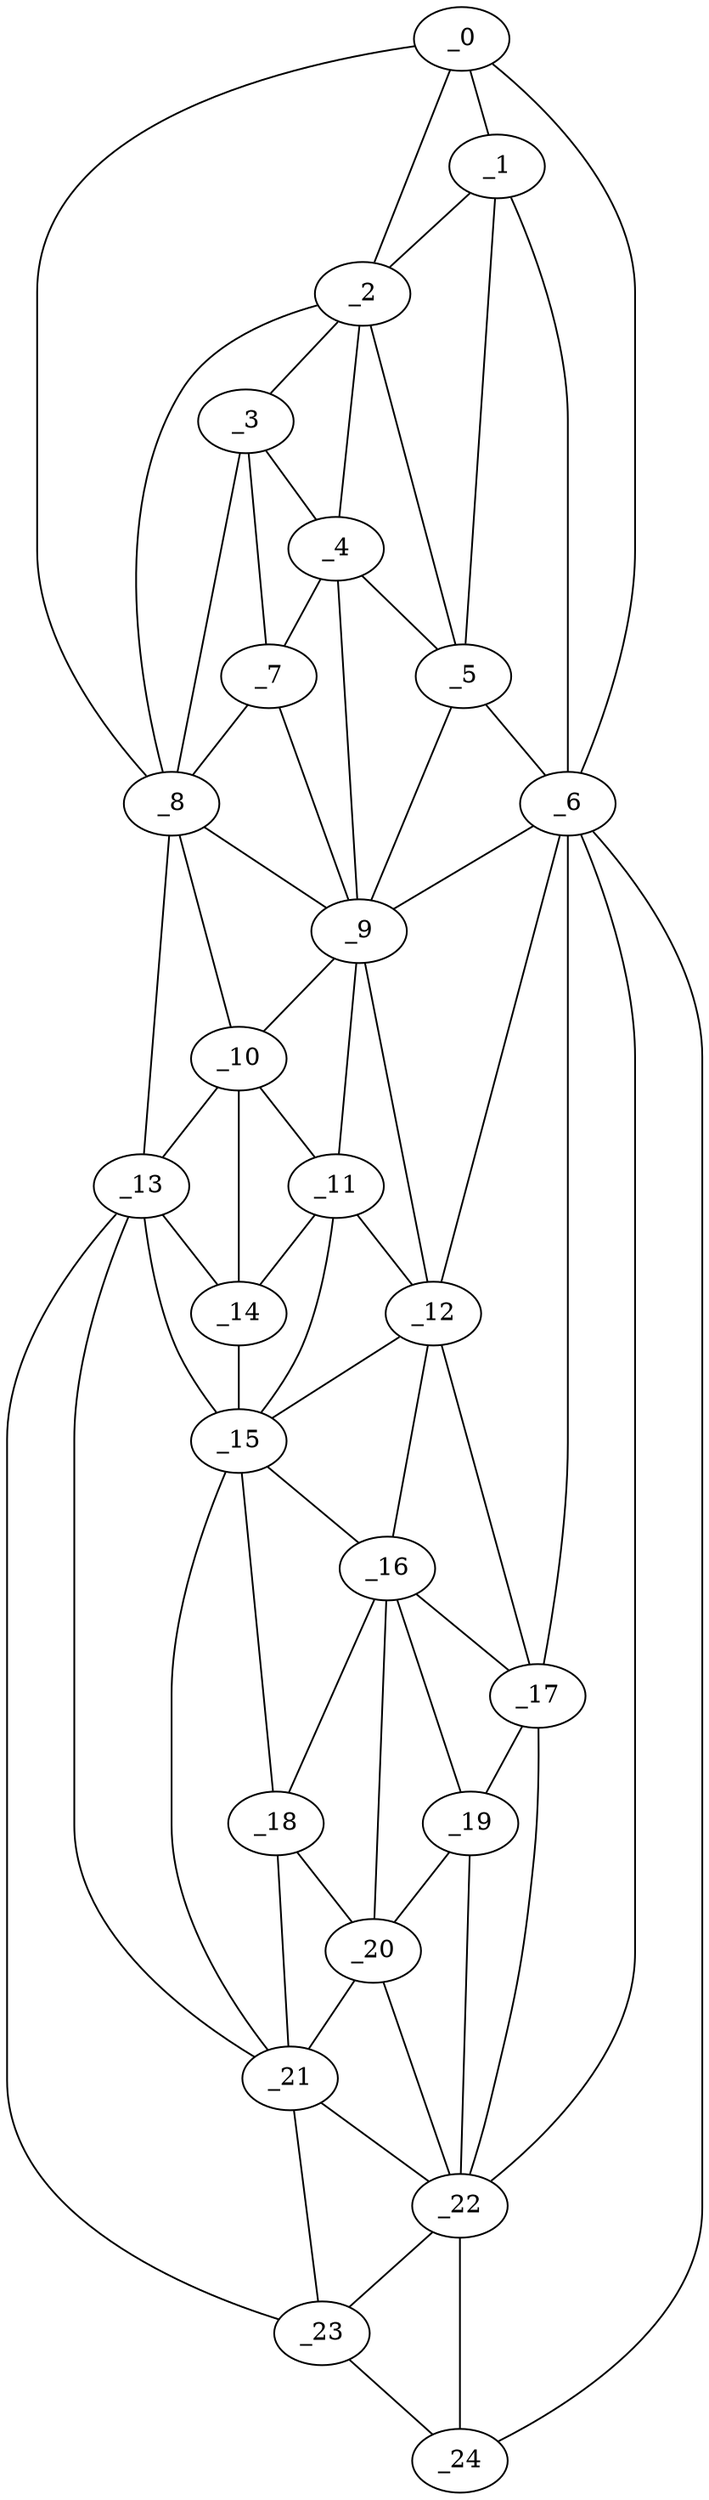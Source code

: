 graph "obj78__15.gxl" {
	_0	 [x=5,
		y=62];
	_1	 [x=14,
		y=62];
	_0 -- _1	 [valence=2];
	_2	 [x=22,
		y=55];
	_0 -- _2	 [valence=1];
	_6	 [x=46,
		y=73];
	_0 -- _6	 [valence=1];
	_8	 [x=56,
		y=39];
	_0 -- _8	 [valence=1];
	_1 -- _2	 [valence=2];
	_5	 [x=42,
		y=66];
	_1 -- _5	 [valence=2];
	_1 -- _6	 [valence=2];
	_3	 [x=33,
		y=51];
	_2 -- _3	 [valence=1];
	_4	 [x=41,
		y=61];
	_2 -- _4	 [valence=2];
	_2 -- _5	 [valence=2];
	_2 -- _8	 [valence=2];
	_3 -- _4	 [valence=2];
	_7	 [x=49,
		y=47];
	_3 -- _7	 [valence=2];
	_3 -- _8	 [valence=1];
	_4 -- _5	 [valence=2];
	_4 -- _7	 [valence=1];
	_9	 [x=64,
		y=53];
	_4 -- _9	 [valence=2];
	_5 -- _6	 [valence=1];
	_5 -- _9	 [valence=2];
	_6 -- _9	 [valence=2];
	_12	 [x=77,
		y=62];
	_6 -- _12	 [valence=1];
	_17	 [x=92,
		y=71];
	_6 -- _17	 [valence=2];
	_22	 [x=111,
		y=74];
	_6 -- _22	 [valence=1];
	_24	 [x=126,
		y=78];
	_6 -- _24	 [valence=1];
	_7 -- _8	 [valence=1];
	_7 -- _9	 [valence=2];
	_8 -- _9	 [valence=2];
	_10	 [x=72,
		y=41];
	_8 -- _10	 [valence=1];
	_13	 [x=82,
		y=40];
	_8 -- _13	 [valence=1];
	_9 -- _10	 [valence=2];
	_11	 [x=74,
		y=51];
	_9 -- _11	 [valence=1];
	_9 -- _12	 [valence=1];
	_10 -- _11	 [valence=2];
	_10 -- _13	 [valence=2];
	_14	 [x=84,
		y=45];
	_10 -- _14	 [valence=2];
	_11 -- _12	 [valence=2];
	_11 -- _14	 [valence=2];
	_15	 [x=89,
		y=49];
	_11 -- _15	 [valence=2];
	_12 -- _15	 [valence=1];
	_16	 [x=92,
		y=65];
	_12 -- _16	 [valence=1];
	_12 -- _17	 [valence=2];
	_13 -- _14	 [valence=2];
	_13 -- _15	 [valence=1];
	_21	 [x=105,
		y=55];
	_13 -- _21	 [valence=2];
	_23	 [x=123,
		y=61];
	_13 -- _23	 [valence=1];
	_14 -- _15	 [valence=2];
	_15 -- _16	 [valence=2];
	_18	 [x=97,
		y=54];
	_15 -- _18	 [valence=1];
	_15 -- _21	 [valence=2];
	_16 -- _17	 [valence=2];
	_16 -- _18	 [valence=2];
	_19	 [x=98,
		y=68];
	_16 -- _19	 [valence=1];
	_20	 [x=100,
		y=62];
	_16 -- _20	 [valence=2];
	_17 -- _19	 [valence=1];
	_17 -- _22	 [valence=2];
	_18 -- _20	 [valence=1];
	_18 -- _21	 [valence=2];
	_19 -- _20	 [valence=2];
	_19 -- _22	 [valence=2];
	_20 -- _21	 [valence=2];
	_20 -- _22	 [valence=2];
	_21 -- _22	 [valence=2];
	_21 -- _23	 [valence=2];
	_22 -- _23	 [valence=2];
	_22 -- _24	 [valence=2];
	_23 -- _24	 [valence=1];
}
